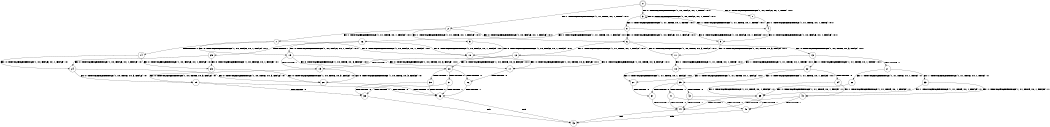 digraph BCG {
size = "7, 10.5";
center = TRUE;
node [shape = circle];
0 [peripheries = 2];
0 -> 1 [label = "EX !0 !ATOMIC_EXCH_BRANCH (1, +0, FALSE, +0, 1, TRUE) !:0:1:"];
0 -> 2 [label = "EX !1 !ATOMIC_EXCH_BRANCH (1, +1, TRUE, +0, 1, TRUE) !:0:1:"];
0 -> 3 [label = "EX !0 !ATOMIC_EXCH_BRANCH (1, +0, FALSE, +0, 1, TRUE) !:0:1:"];
1 -> 4 [label = "EX !1 !ATOMIC_EXCH_BRANCH (1, +1, TRUE, +0, 1, TRUE) !:0:1:"];
2 -> 5 [label = "EX !1 !ATOMIC_EXCH_BRANCH (1, +1, TRUE, +0, 1, FALSE) !:0:1:"];
2 -> 6 [label = "EX !0 !ATOMIC_EXCH_BRANCH (1, +0, FALSE, +0, 1, FALSE) !:0:1:"];
2 -> 7 [label = "EX !1 !ATOMIC_EXCH_BRANCH (1, +1, TRUE, +0, 1, FALSE) !:0:1:"];
3 -> 4 [label = "EX !1 !ATOMIC_EXCH_BRANCH (1, +1, TRUE, +0, 1, TRUE) !:0:1:"];
3 -> 8 [label = "EX !1 !ATOMIC_EXCH_BRANCH (1, +1, TRUE, +0, 1, TRUE) !:0:1:"];
3 -> 3 [label = "EX !0 !ATOMIC_EXCH_BRANCH (1, +0, FALSE, +0, 1, TRUE) !:0:1:"];
4 -> 9 [label = "EX !0 !ATOMIC_EXCH_BRANCH (1, +0, FALSE, +0, 1, FALSE) !:0:1:"];
5 -> 10 [label = "EX !0 !ATOMIC_EXCH_BRANCH (1, +0, FALSE, +0, 1, FALSE) !:0:1:"];
6 -> 11 [label = "EX !0 !ATOMIC_EXCH_BRANCH (1, +0, TRUE, +0, 3, FALSE) !:0:1:"];
6 -> 12 [label = "EX !1 !ATOMIC_EXCH_BRANCH (1, +1, TRUE, +0, 1, FALSE) !:0:1:"];
6 -> 13 [label = "EX !0 !ATOMIC_EXCH_BRANCH (1, +0, TRUE, +0, 3, FALSE) !:0:1:"];
7 -> 10 [label = "EX !0 !ATOMIC_EXCH_BRANCH (1, +0, FALSE, +0, 1, FALSE) !:0:1:"];
7 -> 14 [label = "TERMINATE !1"];
7 -> 15 [label = "EX !0 !ATOMIC_EXCH_BRANCH (1, +0, FALSE, +0, 1, FALSE) !:0:1:"];
8 -> 9 [label = "EX !0 !ATOMIC_EXCH_BRANCH (1, +0, FALSE, +0, 1, FALSE) !:0:1:"];
8 -> 16 [label = "EX !1 !ATOMIC_EXCH_BRANCH (1, +1, TRUE, +0, 1, FALSE) !:0:1:"];
8 -> 6 [label = "EX !0 !ATOMIC_EXCH_BRANCH (1, +0, FALSE, +0, 1, FALSE) !:0:1:"];
9 -> 11 [label = "EX !0 !ATOMIC_EXCH_BRANCH (1, +0, TRUE, +0, 3, FALSE) !:0:1:"];
10 -> 17 [label = "EX !0 !ATOMIC_EXCH_BRANCH (1, +0, TRUE, +0, 3, FALSE) !:0:1:"];
11 -> 18 [label = "EX !1 !ATOMIC_EXCH_BRANCH (1, +1, TRUE, +0, 1, TRUE) !:0:1:"];
12 -> 17 [label = "EX !0 !ATOMIC_EXCH_BRANCH (1, +0, TRUE, +0, 3, FALSE) !:0:1:"];
12 -> 19 [label = "TERMINATE !1"];
12 -> 20 [label = "EX !0 !ATOMIC_EXCH_BRANCH (1, +0, TRUE, +0, 3, FALSE) !:0:1:"];
13 -> 18 [label = "EX !1 !ATOMIC_EXCH_BRANCH (1, +1, TRUE, +0, 1, TRUE) !:0:1:"];
13 -> 21 [label = "TERMINATE !0"];
13 -> 22 [label = "EX !1 !ATOMIC_EXCH_BRANCH (1, +1, TRUE, +0, 1, TRUE) !:0:1:"];
14 -> 23 [label = "EX !0 !ATOMIC_EXCH_BRANCH (1, +0, FALSE, +0, 1, FALSE) !:0:"];
14 -> 24 [label = "EX !0 !ATOMIC_EXCH_BRANCH (1, +0, FALSE, +0, 1, FALSE) !:0:"];
15 -> 17 [label = "EX !0 !ATOMIC_EXCH_BRANCH (1, +0, TRUE, +0, 3, FALSE) !:0:1:"];
15 -> 19 [label = "TERMINATE !1"];
15 -> 20 [label = "EX !0 !ATOMIC_EXCH_BRANCH (1, +0, TRUE, +0, 3, FALSE) !:0:1:"];
16 -> 10 [label = "EX !0 !ATOMIC_EXCH_BRANCH (1, +0, FALSE, +0, 1, FALSE) !:0:1:"];
16 -> 25 [label = "TERMINATE !1"];
16 -> 15 [label = "EX !0 !ATOMIC_EXCH_BRANCH (1, +0, FALSE, +0, 1, FALSE) !:0:1:"];
17 -> 26 [label = "TERMINATE !0"];
18 -> 27 [label = "EX !1 !ATOMIC_EXCH_BRANCH (1, +1, TRUE, +0, 1, FALSE) !:0:1:"];
19 -> 28 [label = "EX !0 !ATOMIC_EXCH_BRANCH (1, +0, TRUE, +0, 3, FALSE) !:0:"];
19 -> 29 [label = "EX !0 !ATOMIC_EXCH_BRANCH (1, +0, TRUE, +0, 3, FALSE) !:0:"];
20 -> 26 [label = "TERMINATE !0"];
20 -> 30 [label = "TERMINATE !1"];
20 -> 31 [label = "TERMINATE !0"];
21 -> 32 [label = "EX !1 !ATOMIC_EXCH_BRANCH (1, +1, TRUE, +0, 1, TRUE) !:1:"];
21 -> 33 [label = "EX !1 !ATOMIC_EXCH_BRANCH (1, +1, TRUE, +0, 1, TRUE) !:1:"];
22 -> 27 [label = "EX !1 !ATOMIC_EXCH_BRANCH (1, +1, TRUE, +0, 1, FALSE) !:0:1:"];
22 -> 34 [label = "TERMINATE !0"];
22 -> 35 [label = "EX !1 !ATOMIC_EXCH_BRANCH (1, +1, TRUE, +0, 1, FALSE) !:0:1:"];
23 -> 28 [label = "EX !0 !ATOMIC_EXCH_BRANCH (1, +0, TRUE, +0, 3, FALSE) !:0:"];
24 -> 28 [label = "EX !0 !ATOMIC_EXCH_BRANCH (1, +0, TRUE, +0, 3, FALSE) !:0:"];
24 -> 29 [label = "EX !0 !ATOMIC_EXCH_BRANCH (1, +0, TRUE, +0, 3, FALSE) !:0:"];
25 -> 23 [label = "EX !0 !ATOMIC_EXCH_BRANCH (1, +0, FALSE, +0, 1, FALSE) !:0:"];
25 -> 24 [label = "EX !0 !ATOMIC_EXCH_BRANCH (1, +0, FALSE, +0, 1, FALSE) !:0:"];
26 -> 36 [label = "TERMINATE !1"];
27 -> 37 [label = "TERMINATE !0"];
28 -> 36 [label = "TERMINATE !0"];
29 -> 36 [label = "TERMINATE !0"];
29 -> 38 [label = "TERMINATE !0"];
30 -> 36 [label = "TERMINATE !0"];
30 -> 38 [label = "TERMINATE !0"];
31 -> 36 [label = "TERMINATE !1"];
31 -> 38 [label = "TERMINATE !1"];
32 -> 39 [label = "EX !1 !ATOMIC_EXCH_BRANCH (1, +1, TRUE, +0, 1, FALSE) !:1:"];
33 -> 39 [label = "EX !1 !ATOMIC_EXCH_BRANCH (1, +1, TRUE, +0, 1, FALSE) !:1:"];
33 -> 40 [label = "EX !1 !ATOMIC_EXCH_BRANCH (1, +1, TRUE, +0, 1, FALSE) !:1:"];
34 -> 39 [label = "EX !1 !ATOMIC_EXCH_BRANCH (1, +1, TRUE, +0, 1, FALSE) !:1:"];
34 -> 40 [label = "EX !1 !ATOMIC_EXCH_BRANCH (1, +1, TRUE, +0, 1, FALSE) !:1:"];
35 -> 37 [label = "TERMINATE !0"];
35 -> 41 [label = "TERMINATE !1"];
35 -> 42 [label = "TERMINATE !0"];
36 -> 43 [label = "exit"];
37 -> 44 [label = "TERMINATE !1"];
38 -> 43 [label = "exit"];
39 -> 44 [label = "TERMINATE !1"];
40 -> 44 [label = "TERMINATE !1"];
40 -> 45 [label = "TERMINATE !1"];
41 -> 44 [label = "TERMINATE !0"];
41 -> 45 [label = "TERMINATE !0"];
42 -> 44 [label = "TERMINATE !1"];
42 -> 45 [label = "TERMINATE !1"];
44 -> 43 [label = "exit"];
45 -> 43 [label = "exit"];
}
